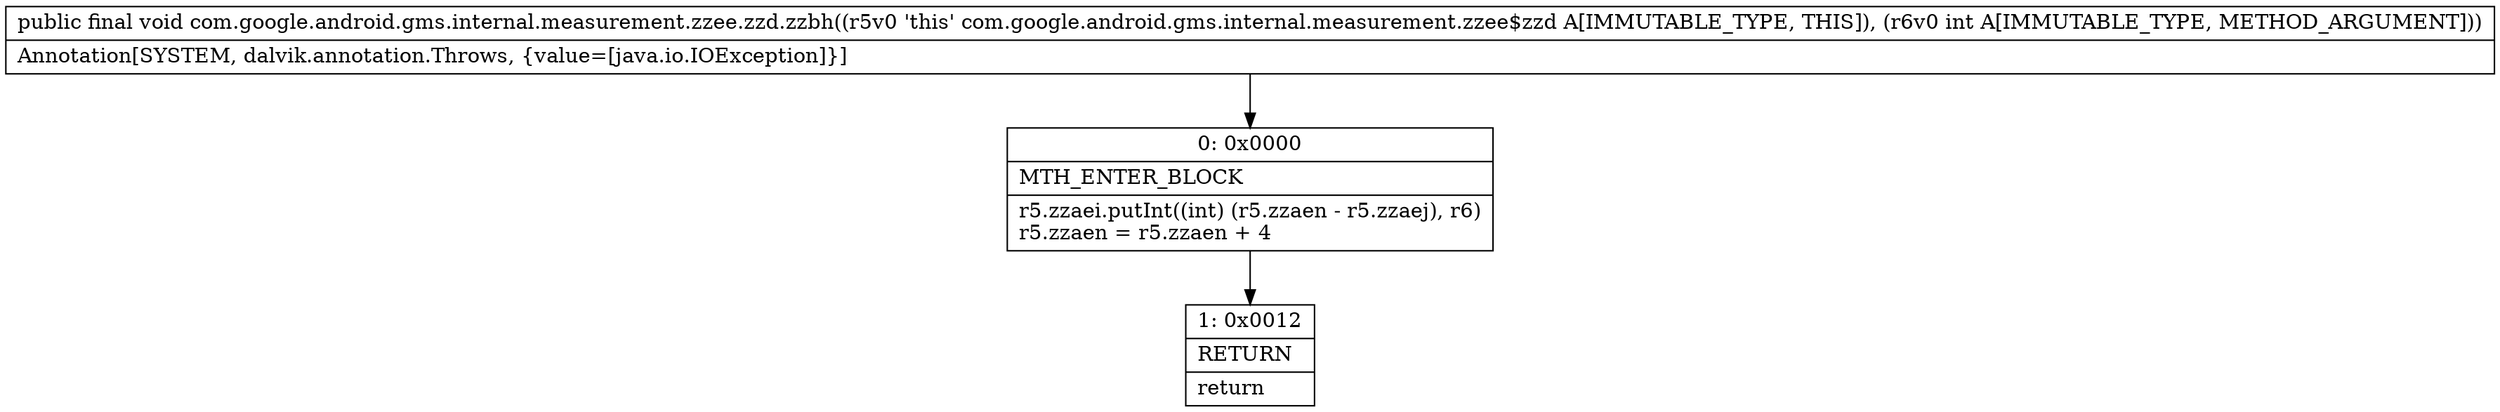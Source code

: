 digraph "CFG forcom.google.android.gms.internal.measurement.zzee.zzd.zzbh(I)V" {
Node_0 [shape=record,label="{0\:\ 0x0000|MTH_ENTER_BLOCK\l|r5.zzaei.putInt((int) (r5.zzaen \- r5.zzaej), r6)\lr5.zzaen = r5.zzaen + 4\l}"];
Node_1 [shape=record,label="{1\:\ 0x0012|RETURN\l|return\l}"];
MethodNode[shape=record,label="{public final void com.google.android.gms.internal.measurement.zzee.zzd.zzbh((r5v0 'this' com.google.android.gms.internal.measurement.zzee$zzd A[IMMUTABLE_TYPE, THIS]), (r6v0 int A[IMMUTABLE_TYPE, METHOD_ARGUMENT]))  | Annotation[SYSTEM, dalvik.annotation.Throws, \{value=[java.io.IOException]\}]\l}"];
MethodNode -> Node_0;
Node_0 -> Node_1;
}

